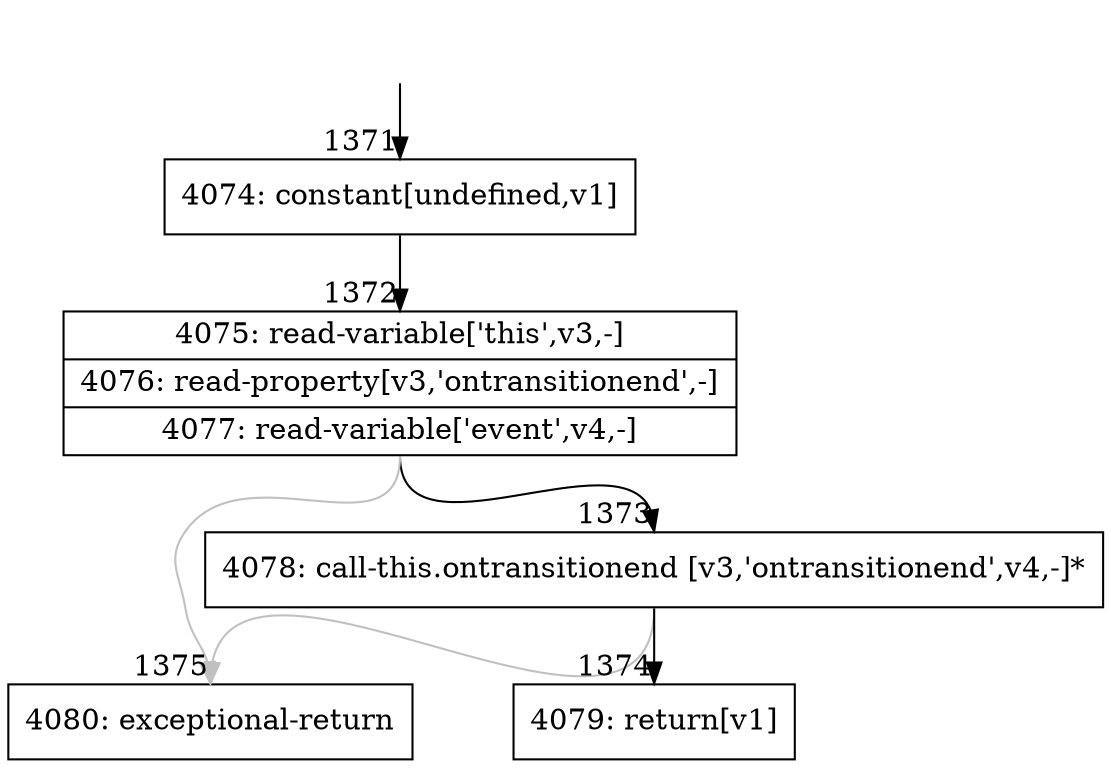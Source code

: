 digraph {
rankdir="TD"
BB_entry123[shape=none,label=""];
BB_entry123 -> BB1371 [tailport=s, headport=n, headlabel="    1371"]
BB1371 [shape=record label="{4074: constant[undefined,v1]}" ] 
BB1371 -> BB1372 [tailport=s, headport=n, headlabel="      1372"]
BB1372 [shape=record label="{4075: read-variable['this',v3,-]|4076: read-property[v3,'ontransitionend',-]|4077: read-variable['event',v4,-]}" ] 
BB1372 -> BB1373 [tailport=s, headport=n, headlabel="      1373"]
BB1372 -> BB1375 [tailport=s, headport=n, color=gray, headlabel="      1375"]
BB1373 [shape=record label="{4078: call-this.ontransitionend [v3,'ontransitionend',v4,-]*}" ] 
BB1373 -> BB1374 [tailport=s, headport=n, headlabel="      1374"]
BB1373 -> BB1375 [tailport=s, headport=n, color=gray]
BB1374 [shape=record label="{4079: return[v1]}" ] 
BB1375 [shape=record label="{4080: exceptional-return}" ] 
//#$~ 1871
}
